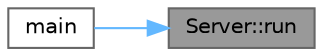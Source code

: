 digraph "Server::run"
{
 // LATEX_PDF_SIZE
  bgcolor="transparent";
  edge [fontname=Helvetica,fontsize=10,labelfontname=Helvetica,labelfontsize=10];
  node [fontname=Helvetica,fontsize=10,shape=box,height=0.2,width=0.4];
  rankdir="RL";
  Node1 [id="Node000001",label="Server::run",height=0.2,width=0.4,color="gray40", fillcolor="grey60", style="filled", fontcolor="black",tooltip="Runs the server."];
  Node1 -> Node2 [id="edge1_Node000001_Node000002",dir="back",color="steelblue1",style="solid",tooltip=" "];
  Node2 [id="Node000002",label="main",height=0.2,width=0.4,color="grey40", fillcolor="white", style="filled",URL="$server_2src_2main_8cpp.html#ae66f6b31b5ad750f1fe042a706a4e3d4",tooltip=" "];
}
